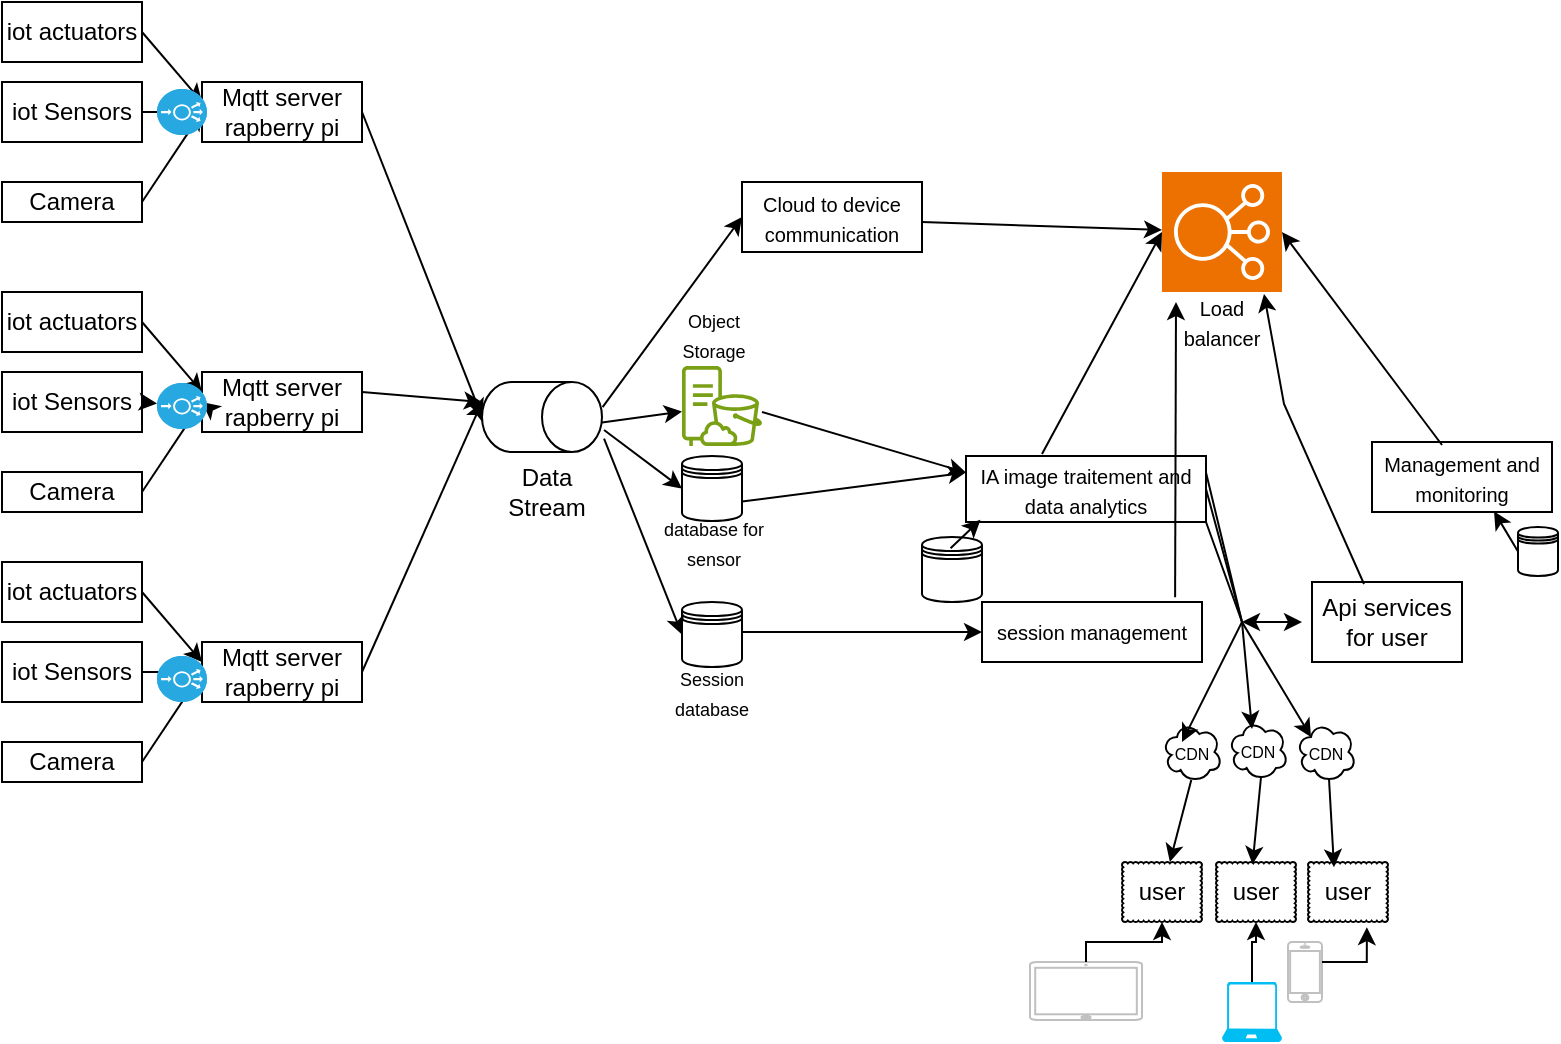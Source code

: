 <mxfile version="24.7.12">
  <diagram name="Page-1" id="uojWjgMKgcJRC9gv00P-">
    <mxGraphModel dx="1247" dy="683" grid="1" gridSize="10" guides="1" tooltips="1" connect="1" arrows="1" fold="1" page="1" pageScale="1" pageWidth="827" pageHeight="1169" math="0" shadow="0">
      <root>
        <mxCell id="0" />
        <mxCell id="1" parent="0" />
        <mxCell id="HMTDzFN8RS-vj42mXJIS-21" value="&lt;font style=&quot;font-size: 10px;&quot;&gt;Cloud to device&lt;br&gt;communication&lt;/font&gt;" style="rounded=0;whiteSpace=wrap;html=1;" vertex="1" parent="1">
          <mxGeometry x="390" y="130" width="90" height="35" as="geometry" />
        </mxCell>
        <mxCell id="HMTDzFN8RS-vj42mXJIS-22" value="&lt;font style=&quot;font-size: 10px;&quot;&gt;Management and monitoring&lt;/font&gt;" style="rounded=0;whiteSpace=wrap;html=1;" vertex="1" parent="1">
          <mxGeometry x="705" y="260" width="90" height="35" as="geometry" />
        </mxCell>
        <mxCell id="HMTDzFN8RS-vj42mXJIS-23" value="Api services for user" style="rounded=0;whiteSpace=wrap;html=1;" vertex="1" parent="1">
          <mxGeometry x="675" y="330" width="75" height="40" as="geometry" />
        </mxCell>
        <mxCell id="HMTDzFN8RS-vj42mXJIS-24" value="&lt;font style=&quot;font-size: 10px;&quot;&gt;IA image traitement and data analytics&lt;/font&gt;" style="rounded=0;whiteSpace=wrap;html=1;" vertex="1" parent="1">
          <mxGeometry x="502" y="267" width="120" height="33" as="geometry" />
        </mxCell>
        <mxCell id="HMTDzFN8RS-vj42mXJIS-26" value="" style="shape=cylinder3;whiteSpace=wrap;html=1;boundedLbl=1;backgroundOutline=1;size=15;rotation=90;" vertex="1" parent="1">
          <mxGeometry x="272.5" y="217.5" width="35" height="60" as="geometry" />
        </mxCell>
        <mxCell id="HMTDzFN8RS-vj42mXJIS-27" value="" style="html=1;verticalLabelPosition=bottom;labelBackgroundColor=#ffffff;verticalAlign=top;shadow=0;dashed=0;strokeWidth=1;shape=mxgraph.ios7.misc.iphone;strokeColor=#c0c0c0;" vertex="1" parent="1">
          <mxGeometry x="663" y="510" width="17" height="30" as="geometry" />
        </mxCell>
        <mxCell id="HMTDzFN8RS-vj42mXJIS-104" value="" style="edgeStyle=orthogonalEdgeStyle;rounded=0;orthogonalLoop=1;jettySize=auto;html=1;" edge="1" parent="1" source="HMTDzFN8RS-vj42mXJIS-28" target="HMTDzFN8RS-vj42mXJIS-100">
          <mxGeometry relative="1" as="geometry" />
        </mxCell>
        <mxCell id="HMTDzFN8RS-vj42mXJIS-28" value="" style="verticalLabelPosition=bottom;html=1;verticalAlign=top;align=center;strokeColor=none;fillColor=#00BEF2;shape=mxgraph.azure.laptop;pointerEvents=1;" vertex="1" parent="1">
          <mxGeometry x="630" y="530" width="30" height="30" as="geometry" />
        </mxCell>
        <mxCell id="HMTDzFN8RS-vj42mXJIS-39" value="" style="group" vertex="1" connectable="0" parent="1">
          <mxGeometry x="20" y="320" width="180" height="110" as="geometry" />
        </mxCell>
        <mxCell id="HMTDzFN8RS-vj42mXJIS-1" value="iot Sensors" style="rounded=0;whiteSpace=wrap;html=1;" vertex="1" parent="HMTDzFN8RS-vj42mXJIS-39">
          <mxGeometry y="40" width="70" height="30" as="geometry" />
        </mxCell>
        <mxCell id="HMTDzFN8RS-vj42mXJIS-2" value="Camera" style="rounded=0;whiteSpace=wrap;html=1;" vertex="1" parent="HMTDzFN8RS-vj42mXJIS-39">
          <mxGeometry y="90" width="70" height="20" as="geometry" />
        </mxCell>
        <mxCell id="HMTDzFN8RS-vj42mXJIS-3" value="Mqtt server&lt;br&gt;rapberry pi" style="rounded=0;whiteSpace=wrap;html=1;" vertex="1" parent="HMTDzFN8RS-vj42mXJIS-39">
          <mxGeometry x="100" y="40" width="80" height="30" as="geometry" />
        </mxCell>
        <mxCell id="HMTDzFN8RS-vj42mXJIS-4" value="" style="endArrow=classic;html=1;rounded=0;entryX=0;entryY=0.5;entryDx=0;entryDy=0;" edge="1" parent="HMTDzFN8RS-vj42mXJIS-39" target="HMTDzFN8RS-vj42mXJIS-3">
          <mxGeometry width="50" height="50" relative="1" as="geometry">
            <mxPoint x="70" y="100" as="sourcePoint" />
            <mxPoint x="120" y="50" as="targetPoint" />
          </mxGeometry>
        </mxCell>
        <mxCell id="HMTDzFN8RS-vj42mXJIS-5" value="" style="endArrow=classic;html=1;rounded=0;exitX=1;exitY=0.5;exitDx=0;exitDy=0;" edge="1" parent="HMTDzFN8RS-vj42mXJIS-39" source="HMTDzFN8RS-vj42mXJIS-1">
          <mxGeometry width="50" height="50" relative="1" as="geometry">
            <mxPoint x="80" y="110" as="sourcePoint" />
            <mxPoint x="100" y="55" as="targetPoint" />
          </mxGeometry>
        </mxCell>
        <mxCell id="HMTDzFN8RS-vj42mXJIS-30" value="iot&amp;nbsp;actuators" style="rounded=0;whiteSpace=wrap;html=1;" vertex="1" parent="HMTDzFN8RS-vj42mXJIS-39">
          <mxGeometry width="70" height="30" as="geometry" />
        </mxCell>
        <mxCell id="HMTDzFN8RS-vj42mXJIS-31" value="" style="endArrow=classic;html=1;rounded=0;exitX=1;exitY=0.5;exitDx=0;exitDy=0;" edge="1" parent="HMTDzFN8RS-vj42mXJIS-39" source="HMTDzFN8RS-vj42mXJIS-30">
          <mxGeometry width="50" height="50" relative="1" as="geometry">
            <mxPoint x="80" y="65" as="sourcePoint" />
            <mxPoint x="100" y="50" as="targetPoint" />
          </mxGeometry>
        </mxCell>
        <mxCell id="HMTDzFN8RS-vj42mXJIS-123" value="" style="fillColor=#28A8E0;verticalLabelPosition=bottom;sketch=0;html=1;strokeColor=#ffffff;verticalAlign=top;align=center;points=[[0.145,0.145,0],[0.5,0,0],[0.855,0.145,0],[1,0.5,0],[0.855,0.855,0],[0.5,1,0],[0.145,0.855,0],[0,0.5,0]];pointerEvents=1;shape=mxgraph.cisco_safe.compositeIcon;bgIcon=ellipse;resIcon=mxgraph.cisco_safe.capability.load_balancer;" vertex="1" parent="HMTDzFN8RS-vj42mXJIS-39">
          <mxGeometry x="77.5" y="47" width="25" height="23" as="geometry" />
        </mxCell>
        <mxCell id="HMTDzFN8RS-vj42mXJIS-40" value="" style="group" vertex="1" connectable="0" parent="1">
          <mxGeometry x="20" y="40" width="180" height="110" as="geometry" />
        </mxCell>
        <mxCell id="HMTDzFN8RS-vj42mXJIS-41" value="iot Sensors" style="rounded=0;whiteSpace=wrap;html=1;" vertex="1" parent="HMTDzFN8RS-vj42mXJIS-40">
          <mxGeometry y="40" width="70" height="30" as="geometry" />
        </mxCell>
        <mxCell id="HMTDzFN8RS-vj42mXJIS-42" value="Camera" style="rounded=0;whiteSpace=wrap;html=1;" vertex="1" parent="HMTDzFN8RS-vj42mXJIS-40">
          <mxGeometry y="90" width="70" height="20" as="geometry" />
        </mxCell>
        <mxCell id="HMTDzFN8RS-vj42mXJIS-43" value="Mqtt server&lt;br&gt;rapberry pi" style="rounded=0;whiteSpace=wrap;html=1;" vertex="1" parent="HMTDzFN8RS-vj42mXJIS-40">
          <mxGeometry x="100" y="40" width="80" height="30" as="geometry" />
        </mxCell>
        <mxCell id="HMTDzFN8RS-vj42mXJIS-44" value="" style="endArrow=classic;html=1;rounded=0;entryX=0;entryY=0.5;entryDx=0;entryDy=0;" edge="1" parent="HMTDzFN8RS-vj42mXJIS-40" target="HMTDzFN8RS-vj42mXJIS-43">
          <mxGeometry width="50" height="50" relative="1" as="geometry">
            <mxPoint x="70" y="100" as="sourcePoint" />
            <mxPoint x="120" y="50" as="targetPoint" />
          </mxGeometry>
        </mxCell>
        <mxCell id="HMTDzFN8RS-vj42mXJIS-45" value="" style="endArrow=classic;html=1;rounded=0;exitX=1;exitY=0.5;exitDx=0;exitDy=0;" edge="1" parent="HMTDzFN8RS-vj42mXJIS-40" source="HMTDzFN8RS-vj42mXJIS-41">
          <mxGeometry width="50" height="50" relative="1" as="geometry">
            <mxPoint x="80" y="110" as="sourcePoint" />
            <mxPoint x="100" y="55" as="targetPoint" />
          </mxGeometry>
        </mxCell>
        <mxCell id="HMTDzFN8RS-vj42mXJIS-46" value="iot&amp;nbsp;actuators" style="rounded=0;whiteSpace=wrap;html=1;" vertex="1" parent="HMTDzFN8RS-vj42mXJIS-40">
          <mxGeometry width="70" height="30" as="geometry" />
        </mxCell>
        <mxCell id="HMTDzFN8RS-vj42mXJIS-47" value="" style="endArrow=classic;html=1;rounded=0;exitX=1;exitY=0.5;exitDx=0;exitDy=0;" edge="1" parent="HMTDzFN8RS-vj42mXJIS-40" source="HMTDzFN8RS-vj42mXJIS-46">
          <mxGeometry width="50" height="50" relative="1" as="geometry">
            <mxPoint x="80" y="65" as="sourcePoint" />
            <mxPoint x="100" y="50" as="targetPoint" />
          </mxGeometry>
        </mxCell>
        <mxCell id="HMTDzFN8RS-vj42mXJIS-110" value="" style="fillColor=#28A8E0;verticalLabelPosition=bottom;sketch=0;html=1;strokeColor=#ffffff;verticalAlign=top;align=center;points=[[0.145,0.145,0],[0.5,0,0],[0.855,0.145,0],[1,0.5,0],[0.855,0.855,0],[0.5,1,0],[0.145,0.855,0],[0,0.5,0]];pointerEvents=1;shape=mxgraph.cisco_safe.compositeIcon;bgIcon=ellipse;resIcon=mxgraph.cisco_safe.capability.load_balancer;" vertex="1" parent="HMTDzFN8RS-vj42mXJIS-40">
          <mxGeometry x="77.5" y="43.5" width="25" height="23" as="geometry" />
        </mxCell>
        <mxCell id="HMTDzFN8RS-vj42mXJIS-48" value="" style="group" vertex="1" connectable="0" parent="1">
          <mxGeometry x="20" y="185" width="180" height="110" as="geometry" />
        </mxCell>
        <mxCell id="HMTDzFN8RS-vj42mXJIS-49" value="iot Sensors" style="rounded=0;whiteSpace=wrap;html=1;" vertex="1" parent="HMTDzFN8RS-vj42mXJIS-48">
          <mxGeometry y="40" width="70" height="30" as="geometry" />
        </mxCell>
        <mxCell id="HMTDzFN8RS-vj42mXJIS-50" value="Camera" style="rounded=0;whiteSpace=wrap;html=1;" vertex="1" parent="HMTDzFN8RS-vj42mXJIS-48">
          <mxGeometry y="90" width="70" height="20" as="geometry" />
        </mxCell>
        <mxCell id="HMTDzFN8RS-vj42mXJIS-51" value="Mqtt server&lt;br&gt;rapberry pi" style="rounded=0;whiteSpace=wrap;html=1;" vertex="1" parent="HMTDzFN8RS-vj42mXJIS-48">
          <mxGeometry x="100" y="40" width="80" height="30" as="geometry" />
        </mxCell>
        <mxCell id="HMTDzFN8RS-vj42mXJIS-52" value="" style="endArrow=classic;html=1;rounded=0;entryX=0;entryY=0.5;entryDx=0;entryDy=0;" edge="1" parent="HMTDzFN8RS-vj42mXJIS-48" target="HMTDzFN8RS-vj42mXJIS-51">
          <mxGeometry width="50" height="50" relative="1" as="geometry">
            <mxPoint x="70" y="100" as="sourcePoint" />
            <mxPoint x="120" y="50" as="targetPoint" />
          </mxGeometry>
        </mxCell>
        <mxCell id="HMTDzFN8RS-vj42mXJIS-53" value="" style="endArrow=classic;html=1;rounded=0;exitX=1;exitY=0.5;exitDx=0;exitDy=0;" edge="1" parent="HMTDzFN8RS-vj42mXJIS-48" source="HMTDzFN8RS-vj42mXJIS-111">
          <mxGeometry width="50" height="50" relative="1" as="geometry">
            <mxPoint x="80" y="110" as="sourcePoint" />
            <mxPoint x="100" y="55" as="targetPoint" />
          </mxGeometry>
        </mxCell>
        <mxCell id="HMTDzFN8RS-vj42mXJIS-54" value="iot&amp;nbsp;actuators" style="rounded=0;whiteSpace=wrap;html=1;" vertex="1" parent="HMTDzFN8RS-vj42mXJIS-48">
          <mxGeometry width="70" height="30" as="geometry" />
        </mxCell>
        <mxCell id="HMTDzFN8RS-vj42mXJIS-55" value="" style="endArrow=classic;html=1;rounded=0;exitX=1;exitY=0.5;exitDx=0;exitDy=0;" edge="1" parent="HMTDzFN8RS-vj42mXJIS-48" source="HMTDzFN8RS-vj42mXJIS-54">
          <mxGeometry width="50" height="50" relative="1" as="geometry">
            <mxPoint x="80" y="65" as="sourcePoint" />
            <mxPoint x="100" y="50" as="targetPoint" />
          </mxGeometry>
        </mxCell>
        <mxCell id="HMTDzFN8RS-vj42mXJIS-111" value="" style="fillColor=#28A8E0;verticalLabelPosition=bottom;sketch=0;html=1;strokeColor=#ffffff;verticalAlign=top;align=center;points=[[0.145,0.145,0],[0.5,0,0],[0.855,0.145,0],[1,0.5,0],[0.855,0.855,0],[0.5,1,0],[0.145,0.855,0],[0,0.5,0]];pointerEvents=1;shape=mxgraph.cisco_safe.compositeIcon;bgIcon=ellipse;resIcon=mxgraph.cisco_safe.capability.load_balancer;" vertex="1" parent="HMTDzFN8RS-vj42mXJIS-48">
          <mxGeometry x="77.5" y="45.5" width="25" height="23" as="geometry" />
        </mxCell>
        <mxCell id="HMTDzFN8RS-vj42mXJIS-112" value="" style="endArrow=classic;html=1;rounded=0;exitX=1;exitY=0.5;exitDx=0;exitDy=0;" edge="1" parent="HMTDzFN8RS-vj42mXJIS-48" source="HMTDzFN8RS-vj42mXJIS-49" target="HMTDzFN8RS-vj42mXJIS-111">
          <mxGeometry width="50" height="50" relative="1" as="geometry">
            <mxPoint x="90" y="240" as="sourcePoint" />
            <mxPoint x="120" y="240" as="targetPoint" />
          </mxGeometry>
        </mxCell>
        <mxCell id="HMTDzFN8RS-vj42mXJIS-56" value="" style="endArrow=classic;html=1;rounded=0;exitX=1;exitY=0.5;exitDx=0;exitDy=0;entryX=0.5;entryY=1;entryDx=0;entryDy=0;entryPerimeter=0;" edge="1" parent="1" source="HMTDzFN8RS-vj42mXJIS-43" target="HMTDzFN8RS-vj42mXJIS-26">
          <mxGeometry width="50" height="50" relative="1" as="geometry">
            <mxPoint x="390" y="290" as="sourcePoint" />
            <mxPoint x="440" y="240" as="targetPoint" />
          </mxGeometry>
        </mxCell>
        <mxCell id="HMTDzFN8RS-vj42mXJIS-57" value="Data Stream" style="text;html=1;align=center;verticalAlign=middle;whiteSpace=wrap;rounded=0;" vertex="1" parent="1">
          <mxGeometry x="275" y="270" width="35" height="30" as="geometry" />
        </mxCell>
        <mxCell id="HMTDzFN8RS-vj42mXJIS-58" value="" style="endArrow=classic;html=1;rounded=0;exitX=1;exitY=0.5;exitDx=0;exitDy=0;" edge="1" parent="1">
          <mxGeometry width="50" height="50" relative="1" as="geometry">
            <mxPoint x="200" y="235" as="sourcePoint" />
            <mxPoint x="260" y="240" as="targetPoint" />
          </mxGeometry>
        </mxCell>
        <mxCell id="HMTDzFN8RS-vj42mXJIS-59" value="" style="endArrow=classic;html=1;rounded=0;exitX=1;exitY=0.5;exitDx=0;exitDy=0;" edge="1" parent="1" source="HMTDzFN8RS-vj42mXJIS-3">
          <mxGeometry width="50" height="50" relative="1" as="geometry">
            <mxPoint x="210" y="375" as="sourcePoint" />
            <mxPoint x="260" y="240" as="targetPoint" />
          </mxGeometry>
        </mxCell>
        <mxCell id="HMTDzFN8RS-vj42mXJIS-60" value="" style="endArrow=classic;html=1;rounded=0;exitX=1;exitY=0.5;exitDx=0;exitDy=0;" edge="1" parent="1" target="HMTDzFN8RS-vj42mXJIS-65">
          <mxGeometry width="50" height="50" relative="1" as="geometry">
            <mxPoint x="320" y="250.28" as="sourcePoint" />
            <mxPoint x="386" y="250.0" as="targetPoint" />
          </mxGeometry>
        </mxCell>
        <mxCell id="HMTDzFN8RS-vj42mXJIS-63" value="" style="shape=datastore;whiteSpace=wrap;html=1;" vertex="1" parent="1">
          <mxGeometry x="360" y="267" width="30" height="32.5" as="geometry" />
        </mxCell>
        <mxCell id="HMTDzFN8RS-vj42mXJIS-65" value="" style="sketch=0;outlineConnect=0;fontColor=#232F3E;gradientColor=none;fillColor=#7AA116;strokeColor=none;dashed=0;verticalLabelPosition=bottom;verticalAlign=top;align=center;html=1;fontSize=12;fontStyle=0;aspect=fixed;pointerEvents=1;shape=mxgraph.aws4.s3_on_outposts;" vertex="1" parent="1">
          <mxGeometry x="360" y="222" width="40" height="40" as="geometry" />
        </mxCell>
        <mxCell id="HMTDzFN8RS-vj42mXJIS-66" value="" style="endArrow=classic;html=1;rounded=0;exitX=0.686;exitY=-0.017;exitDx=0;exitDy=0;exitPerimeter=0;entryX=0;entryY=0.5;entryDx=0;entryDy=0;" edge="1" parent="1" source="HMTDzFN8RS-vj42mXJIS-26" target="HMTDzFN8RS-vj42mXJIS-63">
          <mxGeometry width="50" height="50" relative="1" as="geometry">
            <mxPoint x="330" y="260.28" as="sourcePoint" />
            <mxPoint x="370" y="247" as="targetPoint" />
          </mxGeometry>
        </mxCell>
        <mxCell id="HMTDzFN8RS-vj42mXJIS-67" value="&lt;font style=&quot;font-size: 9px;&quot;&gt;Object Storage&lt;/font&gt;" style="text;html=1;align=center;verticalAlign=middle;whiteSpace=wrap;rounded=0;" vertex="1" parent="1">
          <mxGeometry x="346" y="191" width="60" height="30" as="geometry" />
        </mxCell>
        <mxCell id="HMTDzFN8RS-vj42mXJIS-68" value="&lt;font style=&quot;font-size: 9px;&quot;&gt;database for sensor&lt;/font&gt;" style="text;html=1;align=center;verticalAlign=middle;whiteSpace=wrap;rounded=0;" vertex="1" parent="1">
          <mxGeometry x="346" y="295" width="60" height="30" as="geometry" />
        </mxCell>
        <mxCell id="HMTDzFN8RS-vj42mXJIS-69" value="" style="endArrow=classic;html=1;rounded=0;entryX=0;entryY=0.5;entryDx=0;entryDy=0;exitX=0.359;exitY=-0.005;exitDx=0;exitDy=0;exitPerimeter=0;" edge="1" parent="1" source="HMTDzFN8RS-vj42mXJIS-26" target="HMTDzFN8RS-vj42mXJIS-21">
          <mxGeometry width="50" height="50" relative="1" as="geometry">
            <mxPoint x="310" y="200" as="sourcePoint" />
            <mxPoint x="370" y="293" as="targetPoint" />
          </mxGeometry>
        </mxCell>
        <mxCell id="HMTDzFN8RS-vj42mXJIS-70" value="" style="endArrow=classic;html=1;rounded=0;entryX=0;entryY=0.25;entryDx=0;entryDy=0;exitX=0.359;exitY=-0.005;exitDx=0;exitDy=0;exitPerimeter=0;" edge="1" parent="1" target="HMTDzFN8RS-vj42mXJIS-24">
          <mxGeometry width="50" height="50" relative="1" as="geometry">
            <mxPoint x="400" y="245" as="sourcePoint" />
            <mxPoint x="470" y="150" as="targetPoint" />
          </mxGeometry>
        </mxCell>
        <mxCell id="HMTDzFN8RS-vj42mXJIS-71" value="" style="endArrow=classic;html=1;rounded=0;entryX=0;entryY=0.25;entryDx=0;entryDy=0;exitX=1;exitY=0.7;exitDx=0;exitDy=0;" edge="1" parent="1" source="HMTDzFN8RS-vj42mXJIS-63" target="HMTDzFN8RS-vj42mXJIS-24">
          <mxGeometry width="50" height="50" relative="1" as="geometry">
            <mxPoint x="410" y="255" as="sourcePoint" />
            <mxPoint x="490" y="285" as="targetPoint" />
          </mxGeometry>
        </mxCell>
        <mxCell id="HMTDzFN8RS-vj42mXJIS-72" value="" style="shape=datastore;whiteSpace=wrap;html=1;" vertex="1" parent="1">
          <mxGeometry x="360" y="340" width="30" height="32.5" as="geometry" />
        </mxCell>
        <mxCell id="HMTDzFN8RS-vj42mXJIS-73" value="&lt;font style=&quot;font-size: 9px;&quot;&gt;Session database&lt;/font&gt;" style="text;html=1;align=center;verticalAlign=middle;whiteSpace=wrap;rounded=0;" vertex="1" parent="1">
          <mxGeometry x="345" y="370" width="60" height="30" as="geometry" />
        </mxCell>
        <mxCell id="HMTDzFN8RS-vj42mXJIS-74" value="" style="endArrow=classic;html=1;rounded=0;exitX=0.808;exitY=-0.017;exitDx=0;exitDy=0;exitPerimeter=0;entryX=0;entryY=0.5;entryDx=0;entryDy=0;" edge="1" parent="1" source="HMTDzFN8RS-vj42mXJIS-26" target="HMTDzFN8RS-vj42mXJIS-72">
          <mxGeometry width="50" height="50" relative="1" as="geometry">
            <mxPoint x="390" y="330" as="sourcePoint" />
            <mxPoint x="440" y="280" as="targetPoint" />
          </mxGeometry>
        </mxCell>
        <mxCell id="HMTDzFN8RS-vj42mXJIS-75" value="&lt;font style=&quot;font-size: 10px;&quot;&gt;session management&lt;/font&gt;" style="rounded=0;whiteSpace=wrap;html=1;" vertex="1" parent="1">
          <mxGeometry x="510" y="340" width="110" height="30" as="geometry" />
        </mxCell>
        <mxCell id="HMTDzFN8RS-vj42mXJIS-76" value="" style="endArrow=classic;html=1;rounded=0;entryX=0;entryY=0.5;entryDx=0;entryDy=0;exitX=1;exitY=0.7;exitDx=0;exitDy=0;" edge="1" parent="1" target="HMTDzFN8RS-vj42mXJIS-75">
          <mxGeometry width="50" height="50" relative="1" as="geometry">
            <mxPoint x="390" y="355" as="sourcePoint" />
            <mxPoint x="480" y="340" as="targetPoint" />
          </mxGeometry>
        </mxCell>
        <mxCell id="HMTDzFN8RS-vj42mXJIS-78" value="" style="sketch=0;points=[[0,0,0],[0.25,0,0],[0.5,0,0],[0.75,0,0],[1,0,0],[0,1,0],[0.25,1,0],[0.5,1,0],[0.75,1,0],[1,1,0],[0,0.25,0],[0,0.5,0],[0,0.75,0],[1,0.25,0],[1,0.5,0],[1,0.75,0]];outlineConnect=0;fontColor=#232F3E;fillColor=#ED7100;strokeColor=#ffffff;dashed=0;verticalLabelPosition=bottom;verticalAlign=top;align=center;html=1;fontSize=12;fontStyle=0;aspect=fixed;shape=mxgraph.aws4.resourceIcon;resIcon=mxgraph.aws4.elastic_load_balancing;" vertex="1" parent="1">
          <mxGeometry x="600" y="125" width="60" height="60" as="geometry" />
        </mxCell>
        <mxCell id="HMTDzFN8RS-vj42mXJIS-79" value="" style="endArrow=classic;html=1;rounded=0;" edge="1" parent="1" target="HMTDzFN8RS-vj42mXJIS-78">
          <mxGeometry width="50" height="50" relative="1" as="geometry">
            <mxPoint x="480" y="150" as="sourcePoint" />
            <mxPoint x="530" y="100" as="targetPoint" />
          </mxGeometry>
        </mxCell>
        <mxCell id="HMTDzFN8RS-vj42mXJIS-80" value="&lt;font style=&quot;font-size: 10px;&quot;&gt;Load balancer&lt;/font&gt;" style="text;html=1;align=center;verticalAlign=middle;whiteSpace=wrap;rounded=0;" vertex="1" parent="1">
          <mxGeometry x="600" y="185" width="60" height="30" as="geometry" />
        </mxCell>
        <mxCell id="HMTDzFN8RS-vj42mXJIS-81" value="" style="endArrow=classic;html=1;rounded=0;" edge="1" parent="1">
          <mxGeometry width="50" height="50" relative="1" as="geometry">
            <mxPoint x="540" y="266" as="sourcePoint" />
            <mxPoint x="600" y="155" as="targetPoint" />
          </mxGeometry>
        </mxCell>
        <mxCell id="HMTDzFN8RS-vj42mXJIS-82" value="" style="endArrow=classic;html=1;rounded=0;entryX=1;entryY=0.5;entryDx=0;entryDy=0;entryPerimeter=0;" edge="1" parent="1" target="HMTDzFN8RS-vj42mXJIS-78">
          <mxGeometry width="50" height="50" relative="1" as="geometry">
            <mxPoint x="740" y="261.5" as="sourcePoint" />
            <mxPoint x="800" y="150.5" as="targetPoint" />
          </mxGeometry>
        </mxCell>
        <mxCell id="HMTDzFN8RS-vj42mXJIS-84" value="" style="endArrow=classic;html=1;rounded=0;entryX=1;entryY=1;entryDx=0;entryDy=0;entryPerimeter=0;exitX=0.199;exitY=-0.007;exitDx=0;exitDy=0;exitPerimeter=0;" edge="1" parent="1">
          <mxGeometry width="50" height="50" relative="1" as="geometry">
            <mxPoint x="701" y="331" as="sourcePoint" />
            <mxPoint x="651" y="186.0" as="targetPoint" />
            <Array as="points">
              <mxPoint x="661" y="241" />
            </Array>
          </mxGeometry>
        </mxCell>
        <mxCell id="HMTDzFN8RS-vj42mXJIS-85" value="" style="endArrow=classic;html=1;rounded=0;exitX=0.905;exitY=-0.081;exitDx=0;exitDy=0;exitPerimeter=0;" edge="1" parent="1">
          <mxGeometry width="50" height="50" relative="1" as="geometry">
            <mxPoint x="606.55" y="337.57" as="sourcePoint" />
            <mxPoint x="607" y="190" as="targetPoint" />
          </mxGeometry>
        </mxCell>
        <mxCell id="HMTDzFN8RS-vj42mXJIS-86" value="" style="endArrow=classic;html=1;rounded=0;" edge="1" parent="1" target="HMTDzFN8RS-vj42mXJIS-101">
          <mxGeometry width="50" height="50" relative="1" as="geometry">
            <mxPoint x="614.64" y="429" as="sourcePoint" />
            <mxPoint x="614.64" y="506.5" as="targetPoint" />
          </mxGeometry>
        </mxCell>
        <mxCell id="HMTDzFN8RS-vj42mXJIS-87" value="" style="shape=datastore;whiteSpace=wrap;html=1;" vertex="1" parent="1">
          <mxGeometry x="480" y="307.5" width="30" height="32.5" as="geometry" />
        </mxCell>
        <mxCell id="HMTDzFN8RS-vj42mXJIS-88" value="" style="shape=datastore;whiteSpace=wrap;html=1;" vertex="1" parent="1">
          <mxGeometry x="778" y="302.5" width="20" height="24.5" as="geometry" />
        </mxCell>
        <mxCell id="HMTDzFN8RS-vj42mXJIS-89" value="" style="endArrow=classic;html=1;rounded=0;exitX=0;exitY=0.5;exitDx=0;exitDy=0;entryX=0.678;entryY=0.992;entryDx=0;entryDy=0;entryPerimeter=0;" edge="1" parent="1" source="HMTDzFN8RS-vj42mXJIS-88" target="HMTDzFN8RS-vj42mXJIS-22">
          <mxGeometry width="50" height="50" relative="1" as="geometry">
            <mxPoint x="625" y="313.795" as="sourcePoint" />
            <mxPoint x="640" y="299.498" as="targetPoint" />
          </mxGeometry>
        </mxCell>
        <mxCell id="HMTDzFN8RS-vj42mXJIS-90" value="" style="endArrow=classic;html=1;rounded=0;exitX=0.676;exitY=0.266;exitDx=0;exitDy=0;exitPerimeter=0;entryX=0.294;entryY=1.056;entryDx=0;entryDy=0;entryPerimeter=0;" edge="1" parent="1">
          <mxGeometry width="50" height="50" relative="1" as="geometry">
            <mxPoint x="494.28" y="313.145" as="sourcePoint" />
            <mxPoint x="509.28" y="298.848" as="targetPoint" />
          </mxGeometry>
        </mxCell>
        <mxCell id="HMTDzFN8RS-vj42mXJIS-91" value="&lt;font style=&quot;font-size: 8px;&quot;&gt;CDN&lt;/font&gt;" style="ellipse;shape=cloud;whiteSpace=wrap;html=1;" vertex="1" parent="1">
          <mxGeometry x="600" y="400" width="30" height="30" as="geometry" />
        </mxCell>
        <mxCell id="HMTDzFN8RS-vj42mXJIS-92" value="&lt;font style=&quot;font-size: 8px;&quot;&gt;CDN&lt;/font&gt;" style="ellipse;shape=cloud;whiteSpace=wrap;html=1;" vertex="1" parent="1">
          <mxGeometry x="633" y="399" width="30" height="30" as="geometry" />
        </mxCell>
        <mxCell id="HMTDzFN8RS-vj42mXJIS-93" value="&lt;font style=&quot;font-size: 8px;&quot;&gt;CDN&lt;/font&gt;" style="ellipse;shape=cloud;whiteSpace=wrap;html=1;" vertex="1" parent="1">
          <mxGeometry x="667" y="400" width="30" height="30" as="geometry" />
        </mxCell>
        <mxCell id="HMTDzFN8RS-vj42mXJIS-95" value="" style="endArrow=classic;html=1;rounded=0;exitX=1;exitY=1;exitDx=0;exitDy=0;" edge="1" parent="1" source="HMTDzFN8RS-vj42mXJIS-24">
          <mxGeometry width="50" height="50" relative="1" as="geometry">
            <mxPoint x="660" y="340" as="sourcePoint" />
            <mxPoint x="610" y="410" as="targetPoint" />
            <Array as="points">
              <mxPoint x="640" y="350" />
            </Array>
          </mxGeometry>
        </mxCell>
        <mxCell id="HMTDzFN8RS-vj42mXJIS-96" value="" style="endArrow=classic;html=1;rounded=0;exitX=1;exitY=0.5;exitDx=0;exitDy=0;" edge="1" parent="1" source="HMTDzFN8RS-vj42mXJIS-24">
          <mxGeometry width="50" height="50" relative="1" as="geometry">
            <mxPoint x="645" y="296.5" as="sourcePoint" />
            <mxPoint x="645" y="403.5" as="targetPoint" />
            <Array as="points">
              <mxPoint x="640" y="350" />
            </Array>
          </mxGeometry>
        </mxCell>
        <mxCell id="HMTDzFN8RS-vj42mXJIS-97" value="" style="endArrow=classic;html=1;rounded=0;exitX=1;exitY=0.25;exitDx=0;exitDy=0;entryX=0.25;entryY=0.25;entryDx=0;entryDy=0;entryPerimeter=0;" edge="1" parent="1" source="HMTDzFN8RS-vj42mXJIS-24" target="HMTDzFN8RS-vj42mXJIS-93">
          <mxGeometry width="50" height="50" relative="1" as="geometry">
            <mxPoint x="632" y="293" as="sourcePoint" />
            <mxPoint x="655" y="413.5" as="targetPoint" />
            <Array as="points">
              <mxPoint x="640" y="350" />
            </Array>
          </mxGeometry>
        </mxCell>
        <mxCell id="HMTDzFN8RS-vj42mXJIS-99" value="user" style="whiteSpace=wrap;html=1;shape=mxgraph.basic.cloud_rect" vertex="1" parent="1">
          <mxGeometry x="673" y="470" width="40" height="30" as="geometry" />
        </mxCell>
        <mxCell id="HMTDzFN8RS-vj42mXJIS-100" value="user" style="whiteSpace=wrap;html=1;shape=mxgraph.basic.cloud_rect" vertex="1" parent="1">
          <mxGeometry x="627" y="470" width="40" height="30" as="geometry" />
        </mxCell>
        <mxCell id="HMTDzFN8RS-vj42mXJIS-101" value="user" style="whiteSpace=wrap;html=1;shape=mxgraph.basic.cloud_rect" vertex="1" parent="1">
          <mxGeometry x="580" y="470" width="40" height="30" as="geometry" />
        </mxCell>
        <mxCell id="HMTDzFN8RS-vj42mXJIS-102" value="" style="endArrow=classic;html=1;rounded=0;exitX=0.55;exitY=0.95;exitDx=0;exitDy=0;exitPerimeter=0;entryX=0.457;entryY=0.038;entryDx=0;entryDy=0;entryPerimeter=0;" edge="1" parent="1" source="HMTDzFN8RS-vj42mXJIS-92" target="HMTDzFN8RS-vj42mXJIS-100">
          <mxGeometry width="50" height="50" relative="1" as="geometry">
            <mxPoint x="624.64" y="439" as="sourcePoint" />
            <mxPoint x="614" y="480" as="targetPoint" />
          </mxGeometry>
        </mxCell>
        <mxCell id="HMTDzFN8RS-vj42mXJIS-103" value="" style="endArrow=classic;html=1;rounded=0;exitX=0.55;exitY=0.95;exitDx=0;exitDy=0;exitPerimeter=0;entryX=0.325;entryY=0.086;entryDx=0;entryDy=0;entryPerimeter=0;" edge="1" parent="1" source="HMTDzFN8RS-vj42mXJIS-93" target="HMTDzFN8RS-vj42mXJIS-99">
          <mxGeometry width="50" height="50" relative="1" as="geometry">
            <mxPoint x="634.64" y="449" as="sourcePoint" />
            <mxPoint x="624" y="490" as="targetPoint" />
          </mxGeometry>
        </mxCell>
        <mxCell id="HMTDzFN8RS-vj42mXJIS-105" style="edgeStyle=orthogonalEdgeStyle;rounded=0;orthogonalLoop=1;jettySize=auto;html=1;entryX=0.736;entryY=1.086;entryDx=0;entryDy=0;entryPerimeter=0;" edge="1" parent="1" source="HMTDzFN8RS-vj42mXJIS-27" target="HMTDzFN8RS-vj42mXJIS-99">
          <mxGeometry relative="1" as="geometry">
            <Array as="points">
              <mxPoint x="702" y="520" />
            </Array>
          </mxGeometry>
        </mxCell>
        <mxCell id="HMTDzFN8RS-vj42mXJIS-106" value="" style="html=1;verticalLabelPosition=bottom;labelBackgroundColor=#ffffff;verticalAlign=top;shadow=0;dashed=0;strokeWidth=1;shape=mxgraph.ios7.misc.ipad7inch;strokeColor=#c0c0c0;" vertex="1" parent="1">
          <mxGeometry x="534" y="520" width="56" height="29" as="geometry" />
        </mxCell>
        <mxCell id="HMTDzFN8RS-vj42mXJIS-107" style="edgeStyle=orthogonalEdgeStyle;rounded=0;orthogonalLoop=1;jettySize=auto;html=1;entryX=0.5;entryY=1;entryDx=0;entryDy=0;entryPerimeter=0;" edge="1" parent="1" source="HMTDzFN8RS-vj42mXJIS-106" target="HMTDzFN8RS-vj42mXJIS-101">
          <mxGeometry relative="1" as="geometry">
            <Array as="points">
              <mxPoint x="562" y="510" />
              <mxPoint x="600" y="510" />
            </Array>
          </mxGeometry>
        </mxCell>
        <mxCell id="HMTDzFN8RS-vj42mXJIS-108" value="" style="endArrow=classic;startArrow=classic;html=1;rounded=0;" edge="1" parent="1">
          <mxGeometry width="50" height="50" relative="1" as="geometry">
            <mxPoint x="640" y="350" as="sourcePoint" />
            <mxPoint x="670" y="350" as="targetPoint" />
          </mxGeometry>
        </mxCell>
      </root>
    </mxGraphModel>
  </diagram>
</mxfile>
